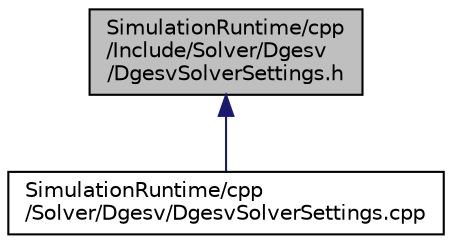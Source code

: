 digraph "SimulationRuntime/cpp/Include/Solver/Dgesv/DgesvSolverSettings.h"
{
  edge [fontname="Helvetica",fontsize="10",labelfontname="Helvetica",labelfontsize="10"];
  node [fontname="Helvetica",fontsize="10",shape=record];
  Node2 [label="SimulationRuntime/cpp\l/Include/Solver/Dgesv\l/DgesvSolverSettings.h",height=0.2,width=0.4,color="black", fillcolor="grey75", style="filled", fontcolor="black"];
  Node2 -> Node3 [dir="back",color="midnightblue",fontsize="10",style="solid",fontname="Helvetica"];
  Node3 [label="SimulationRuntime/cpp\l/Solver/Dgesv/DgesvSolverSettings.cpp",height=0.2,width=0.4,color="black", fillcolor="white", style="filled",URL="$d4/d44/_dgesv_solver_settings_8cpp.html"];
}
